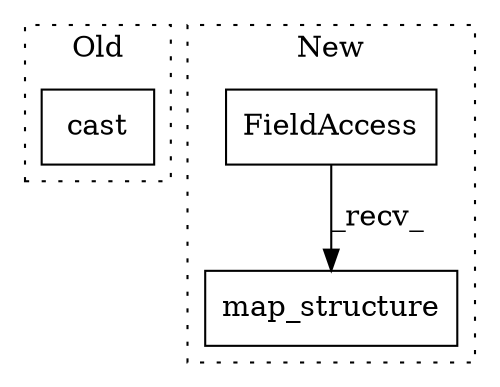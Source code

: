 digraph G {
subgraph cluster0 {
1 [label="cast" a="32" s="8835,8863" l="5,1" shape="box"];
label = "Old";
style="dotted";
}
subgraph cluster1 {
2 [label="map_structure" a="32" s="9939,10002" l="14,1" shape="box"];
3 [label="FieldAccess" a="22" s="9923" l="15" shape="box"];
label = "New";
style="dotted";
}
3 -> 2 [label="_recv_"];
}